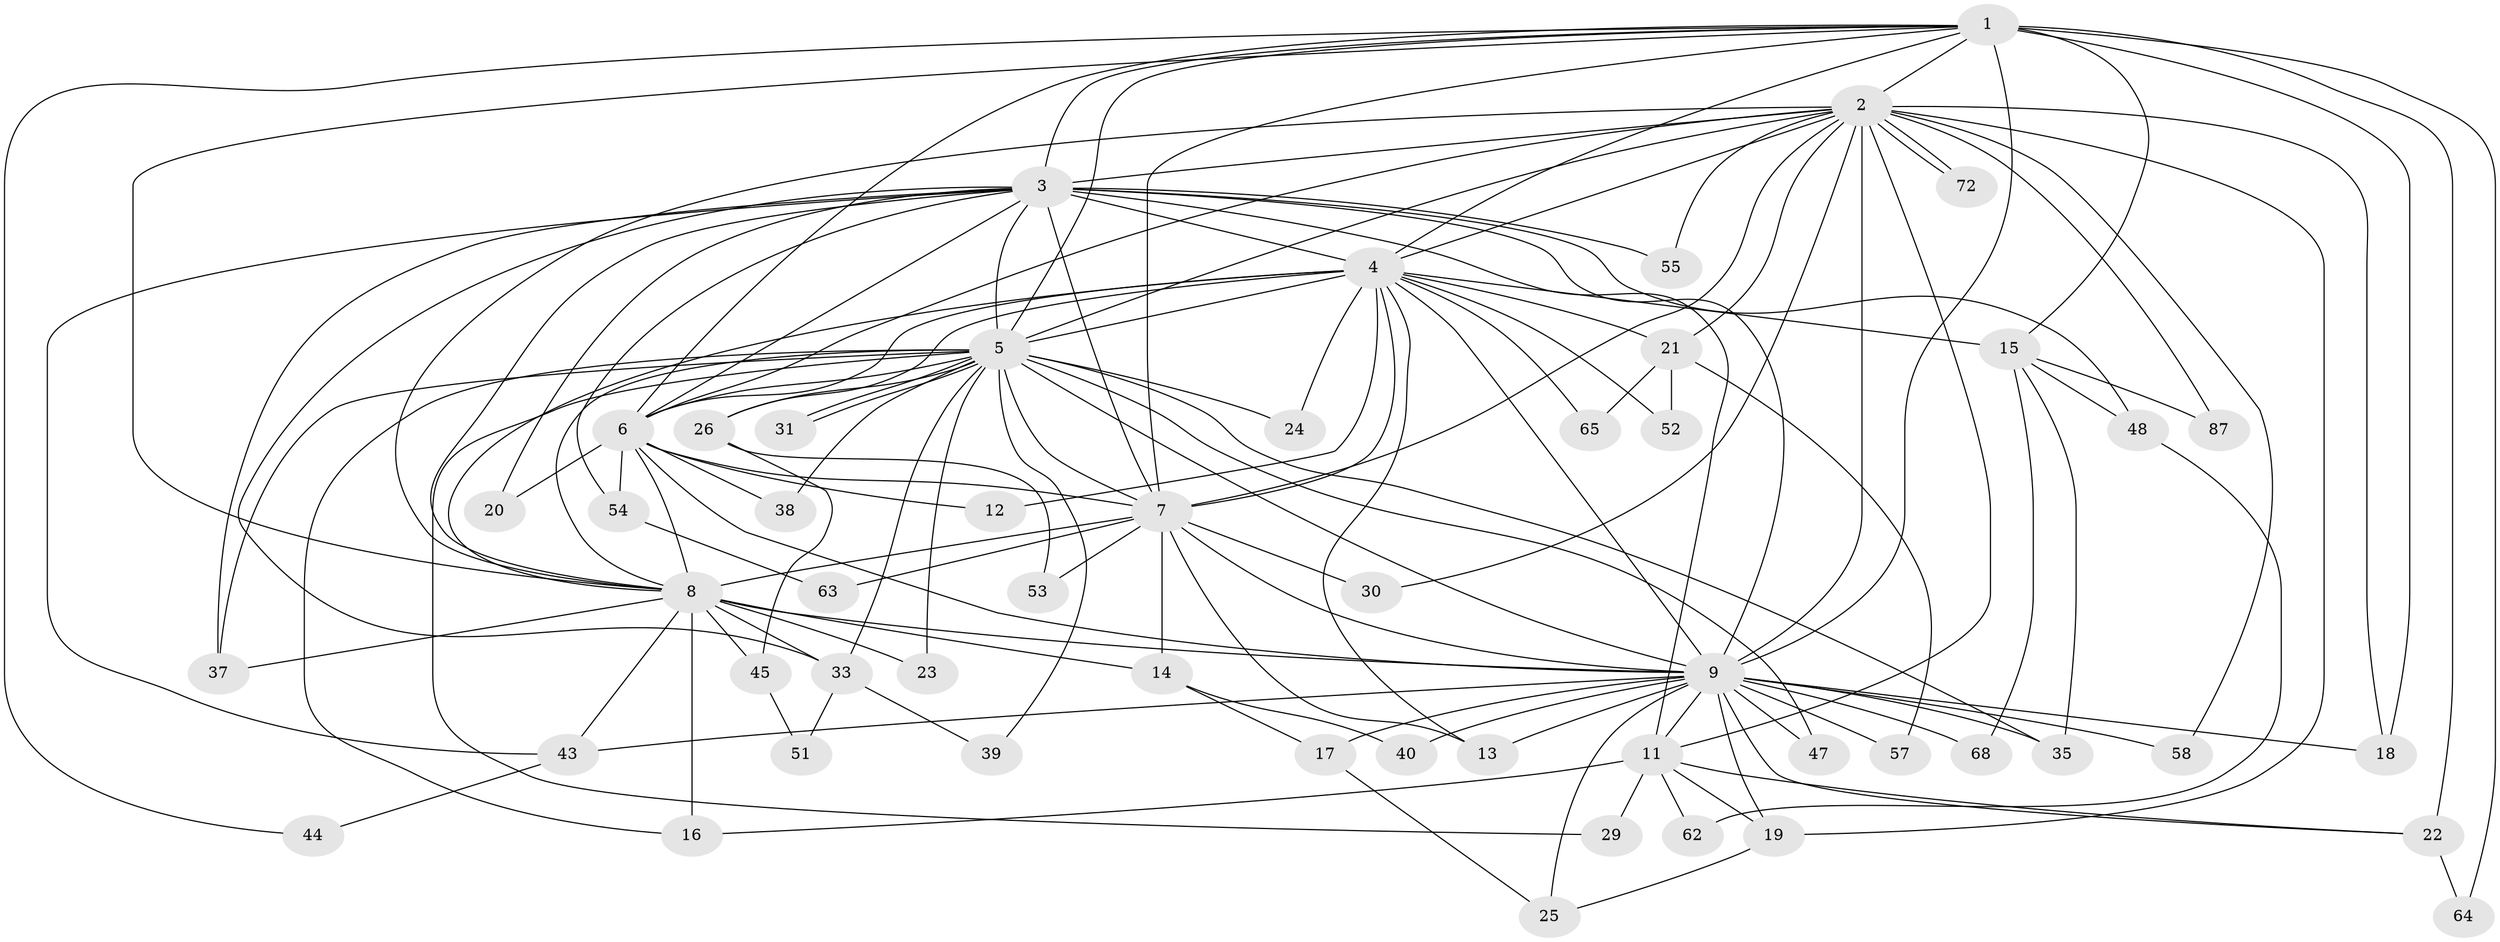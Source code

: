// original degree distribution, {18: 0.011235955056179775, 21: 0.011235955056179775, 20: 0.011235955056179775, 22: 0.02247191011235955, 24: 0.011235955056179775, 13: 0.02247191011235955, 23: 0.011235955056179775, 19: 0.011235955056179775, 8: 0.011235955056179775, 2: 0.5393258426966292, 3: 0.20224719101123595, 4: 0.0898876404494382, 6: 0.011235955056179775, 5: 0.033707865168539325}
// Generated by graph-tools (version 1.1) at 2025/17/03/04/25 18:17:46]
// undirected, 53 vertices, 135 edges
graph export_dot {
graph [start="1"]
  node [color=gray90,style=filled];
  1;
  2;
  3;
  4 [super="+66"];
  5;
  6;
  7 [super="+74+73+69+79+81+49+59+28"];
  8 [super="+27+89+85"];
  9 [super="+61+36+76+71+82+34+10"];
  11;
  12;
  13;
  14;
  15;
  16;
  17 [super="+56"];
  18;
  19;
  20;
  21;
  22 [super="+42"];
  23;
  24;
  25 [super="+60"];
  26 [super="+41"];
  29;
  30;
  31;
  33 [super="+78"];
  35;
  37 [super="+83"];
  38;
  39;
  40;
  43;
  44;
  45;
  47;
  48;
  51;
  52;
  53;
  54;
  55;
  57;
  58;
  62;
  63;
  64;
  65;
  68;
  72;
  87;
  1 -- 2;
  1 -- 3;
  1 -- 4;
  1 -- 5;
  1 -- 6;
  1 -- 7;
  1 -- 8 [weight=2];
  1 -- 9 [weight=4];
  1 -- 15;
  1 -- 18;
  1 -- 22 [weight=2];
  1 -- 44;
  1 -- 64;
  2 -- 3;
  2 -- 4;
  2 -- 5;
  2 -- 6;
  2 -- 7 [weight=2];
  2 -- 8;
  2 -- 9 [weight=3];
  2 -- 11;
  2 -- 18;
  2 -- 19;
  2 -- 21;
  2 -- 30;
  2 -- 55;
  2 -- 58;
  2 -- 72;
  2 -- 72;
  2 -- 87;
  3 -- 4;
  3 -- 5;
  3 -- 6;
  3 -- 7 [weight=3];
  3 -- 8;
  3 -- 9 [weight=3];
  3 -- 11;
  3 -- 20;
  3 -- 33;
  3 -- 43;
  3 -- 48;
  3 -- 54;
  3 -- 55;
  3 -- 37;
  4 -- 5;
  4 -- 6;
  4 -- 7 [weight=2];
  4 -- 8 [weight=2];
  4 -- 9 [weight=2];
  4 -- 12;
  4 -- 13;
  4 -- 15;
  4 -- 21;
  4 -- 24;
  4 -- 26 [weight=2];
  4 -- 52;
  4 -- 65;
  5 -- 6;
  5 -- 7 [weight=3];
  5 -- 8;
  5 -- 9 [weight=2];
  5 -- 16;
  5 -- 23;
  5 -- 24;
  5 -- 26;
  5 -- 29;
  5 -- 31;
  5 -- 31;
  5 -- 33;
  5 -- 35;
  5 -- 37;
  5 -- 38;
  5 -- 39;
  5 -- 47;
  6 -- 7;
  6 -- 8;
  6 -- 9 [weight=2];
  6 -- 12;
  6 -- 20;
  6 -- 38;
  6 -- 54;
  7 -- 8 [weight=3];
  7 -- 9 [weight=4];
  7 -- 13;
  7 -- 14;
  7 -- 30;
  7 -- 63;
  7 -- 53;
  8 -- 9 [weight=3];
  8 -- 14;
  8 -- 23;
  8 -- 43;
  8 -- 45;
  8 -- 37;
  8 -- 33;
  8 -- 16;
  9 -- 17 [weight=2];
  9 -- 25;
  9 -- 47;
  9 -- 58;
  9 -- 68;
  9 -- 18;
  9 -- 11;
  9 -- 35;
  9 -- 13;
  9 -- 43;
  9 -- 19;
  9 -- 22;
  9 -- 40;
  9 -- 57;
  11 -- 16;
  11 -- 19;
  11 -- 22;
  11 -- 29;
  11 -- 62;
  14 -- 17;
  14 -- 40;
  15 -- 35;
  15 -- 48;
  15 -- 68;
  15 -- 87;
  17 -- 25;
  19 -- 25;
  21 -- 52;
  21 -- 57;
  21 -- 65;
  22 -- 64;
  26 -- 45;
  26 -- 53;
  33 -- 39;
  33 -- 51;
  43 -- 44;
  45 -- 51;
  48 -- 62;
  54 -- 63;
}
